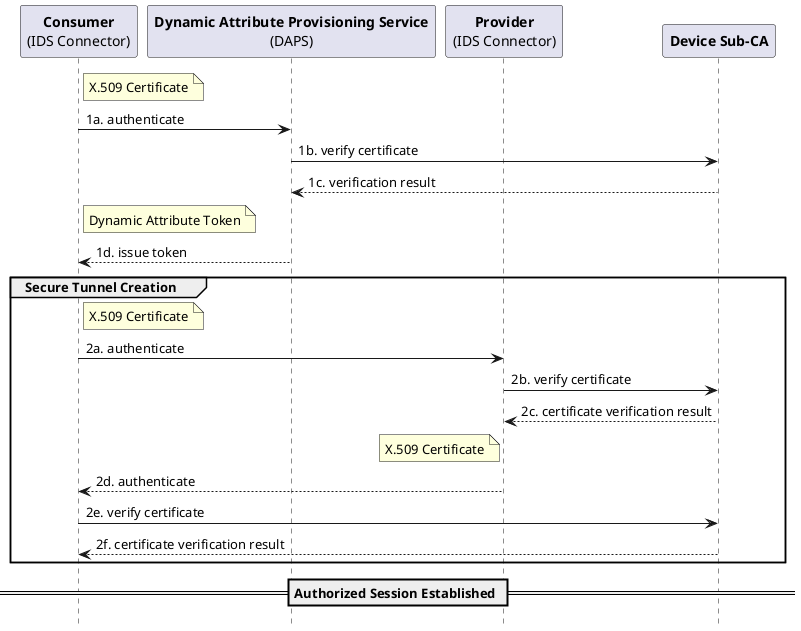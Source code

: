 @startuml

hide footbox

participant "**Consumer**\n(IDS Connector)" as C
participant "**Dynamic Attribute Provisioning Service**\n(DAPS)" as DAPS
participant "**Provider**\n(IDS Connector)" as P
participant "**Device Sub-CA**" as DSC

note right of C: X.509 Certificate
C -> DAPS: 1a. authenticate

DAPS -> DSC: 1b. verify certificate
DSC --> DAPS: 1c. verification result

note right of C: Dynamic Attribute Token
DAPS --> C: 1d. issue token

group Secure Tunnel Creation

note right of C: X.509 Certificate
C -> P: 2a. authenticate

P -> DSC: 2b. verify certificate
DSC --> P: 2c. certificate verification result

note left of P: X.509 Certificate
P --> C: 2d. authenticate

C -> DSC: 2e. verify certificate
DSC --> C: 2f. certificate verification result

end

== Authorized Session Established ==

@enduml
